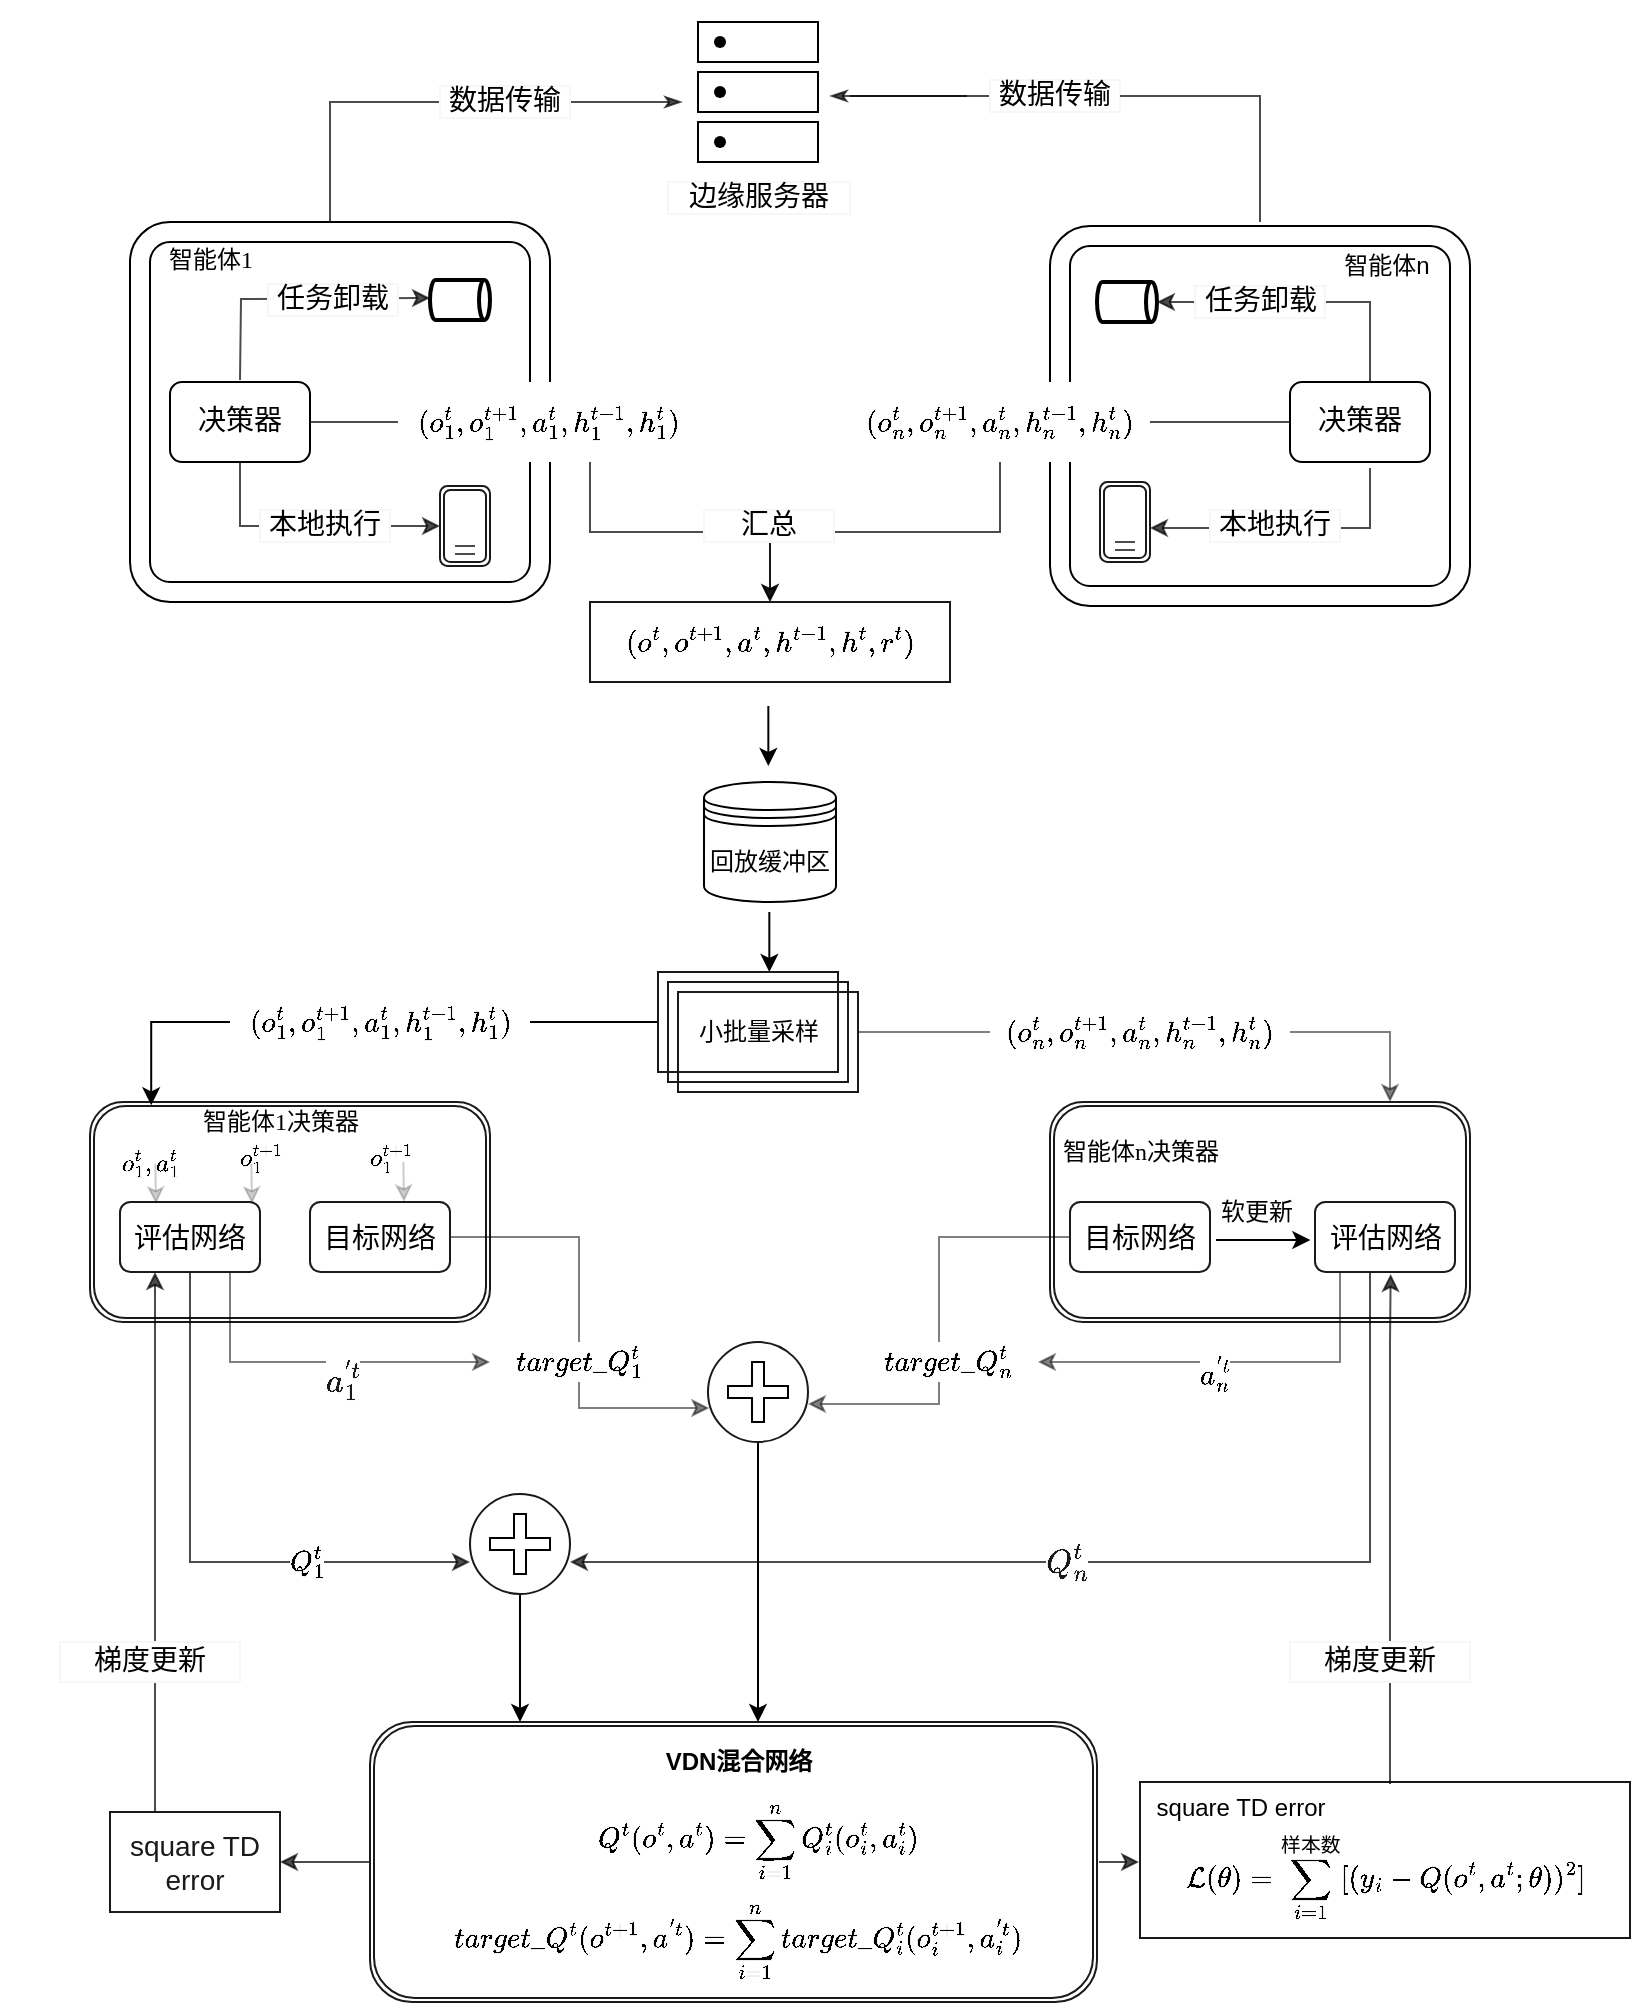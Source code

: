<mxfile version="16.6.6" type="github">
  <diagram id="8LqcWbh-K-a9OpP2giRa" name="Page-1">
    <mxGraphModel dx="948" dy="508" grid="1" gridSize="10" guides="1" tooltips="1" connect="1" arrows="1" fold="1" page="1" pageScale="1" pageWidth="827" pageHeight="1169" math="1" shadow="0">
      <root>
        <mxCell id="0" />
        <mxCell id="1" parent="0" />
        <mxCell id="VyQ1B00feMUYjvhqdVCF-3" value="回放缓冲区" style="shape=datastore;whiteSpace=wrap;html=1;" vertex="1" parent="1">
          <mxGeometry x="357" y="430" width="66" height="60" as="geometry" />
        </mxCell>
        <mxCell id="VyQ1B00feMUYjvhqdVCF-231" value="" style="edgeStyle=orthogonalEdgeStyle;rounded=0;jumpStyle=none;orthogonalLoop=1;jettySize=auto;html=1;fontFamily=Helvetica;fontSize=14;fontColor=#1A1A1A;startArrow=none;startFill=0;endArrow=classicThin;endFill=1;opacity=70;" edge="1" parent="1">
          <mxGeometry relative="1" as="geometry">
            <mxPoint x="185" y="150" as="sourcePoint" />
            <mxPoint x="346" y="90" as="targetPoint" />
            <Array as="points">
              <mxPoint x="170" y="150" />
              <mxPoint x="170" y="90" />
            </Array>
          </mxGeometry>
        </mxCell>
        <mxCell id="VyQ1B00feMUYjvhqdVCF-6" value="" style="verticalLabelPosition=bottom;verticalAlign=top;html=1;shape=mxgraph.basic.rounded_frame;dx=10;" vertex="1" parent="1">
          <mxGeometry x="70" y="150" width="210" height="190" as="geometry" />
        </mxCell>
        <mxCell id="VyQ1B00feMUYjvhqdVCF-9" value="" style="shape=waypoint;sketch=0;fillStyle=solid;size=6;pointerEvents=1;points=[];fillColor=none;resizable=0;rotatable=0;perimeter=centerPerimeter;snapToPoint=1;" vertex="1" parent="1">
          <mxGeometry x="345" y="65" width="40" height="40" as="geometry" />
        </mxCell>
        <mxCell id="VyQ1B00feMUYjvhqdVCF-11" value="" style="shape=waypoint;sketch=0;fillStyle=solid;size=6;pointerEvents=1;points=[];fillColor=none;resizable=0;rotatable=0;perimeter=centerPerimeter;snapToPoint=1;" vertex="1" parent="1">
          <mxGeometry x="345" y="40" width="40" height="40" as="geometry" />
        </mxCell>
        <mxCell id="VyQ1B00feMUYjvhqdVCF-13" value="" style="shape=waypoint;sketch=0;fillStyle=solid;size=6;pointerEvents=1;points=[];fillColor=none;resizable=0;rotatable=0;perimeter=centerPerimeter;snapToPoint=1;" vertex="1" parent="1">
          <mxGeometry x="345" y="90" width="40" height="40" as="geometry" />
        </mxCell>
        <mxCell id="VyQ1B00feMUYjvhqdVCF-14" value="" style="verticalLabelPosition=bottom;verticalAlign=top;html=1;shape=mxgraph.basic.rect;fillColor2=none;strokeWidth=1;size=20;indent=5;fillColor=none;" vertex="1" parent="1">
          <mxGeometry x="354" y="50" width="60" height="20" as="geometry" />
        </mxCell>
        <mxCell id="VyQ1B00feMUYjvhqdVCF-16" value="" style="verticalLabelPosition=bottom;verticalAlign=top;html=1;shape=mxgraph.basic.rect;fillColor2=none;strokeWidth=1;size=20;indent=0;fillColor=none;" vertex="1" parent="1">
          <mxGeometry x="354" y="75" width="60" height="20" as="geometry" />
        </mxCell>
        <mxCell id="VyQ1B00feMUYjvhqdVCF-17" value="" style="verticalLabelPosition=bottom;verticalAlign=top;html=1;shape=mxgraph.basic.rect;fillColor2=none;strokeWidth=1;size=20;indent=5;fillColor=none;" vertex="1" parent="1">
          <mxGeometry x="354" y="100" width="60" height="20" as="geometry" />
        </mxCell>
        <mxCell id="VyQ1B00feMUYjvhqdVCF-18" value="&lt;font face=&quot;Comic Sans MS&quot;&gt;智能体1&lt;/font&gt;" style="text;html=1;resizable=0;autosize=1;align=center;verticalAlign=middle;points=[];fillColor=none;strokeColor=none;rounded=0;" vertex="1" parent="1">
          <mxGeometry x="80" y="159" width="60" height="20" as="geometry" />
        </mxCell>
        <mxCell id="VyQ1B00feMUYjvhqdVCF-157" value="" style="edgeStyle=orthogonalEdgeStyle;rounded=0;jumpStyle=none;orthogonalLoop=1;jettySize=auto;html=1;fontFamily=Helvetica;fontSize=14;fontColor=#1A1A1A;opacity=70;endArrow=none;endFill=0;" edge="1" parent="1" source="VyQ1B00feMUYjvhqdVCF-19" target="VyQ1B00feMUYjvhqdVCF-25">
          <mxGeometry relative="1" as="geometry" />
        </mxCell>
        <mxCell id="VyQ1B00feMUYjvhqdVCF-19" value="&lt;font style=&quot;font-size: 14px&quot;&gt;决策器&lt;/font&gt;" style="rounded=1;whiteSpace=wrap;html=1;fontFamily=Comic Sans MS;fillColor=none;" vertex="1" parent="1">
          <mxGeometry x="90" y="230" width="70" height="40" as="geometry" />
        </mxCell>
        <mxCell id="VyQ1B00feMUYjvhqdVCF-152" value="" style="edgeStyle=orthogonalEdgeStyle;rounded=0;jumpStyle=none;orthogonalLoop=1;jettySize=auto;html=1;fontFamily=Helvetica;fontSize=14;fontColor=#1A1A1A;opacity=70;" edge="1" parent="1" source="VyQ1B00feMUYjvhqdVCF-25" target="VyQ1B00feMUYjvhqdVCF-30">
          <mxGeometry relative="1" as="geometry">
            <Array as="points">
              <mxPoint x="300" y="305" />
              <mxPoint x="390" y="305" />
            </Array>
          </mxGeometry>
        </mxCell>
        <mxCell id="VyQ1B00feMUYjvhqdVCF-25" value="$$(o_{1}^{t},o_{1}^{t+1},a_{1}^{t},h_{1}^{t-1},h_{1}^{t})$$" style="rounded=0;whiteSpace=wrap;html=1;fontFamily=Comic Sans MS;fontSize=14;shadow=0;sketch=0;glass=0;strokeColor=none;" vertex="1" parent="1">
          <mxGeometry x="204" y="230" width="150" height="40" as="geometry" />
        </mxCell>
        <mxCell id="VyQ1B00feMUYjvhqdVCF-233" value="" style="edgeStyle=orthogonalEdgeStyle;rounded=0;jumpStyle=none;orthogonalLoop=1;jettySize=auto;html=1;fontFamily=Helvetica;fontSize=14;fontColor=#1A1A1A;startArrow=none;startFill=0;endArrow=classicThin;endFill=1;opacity=70;" edge="1" parent="1">
          <mxGeometry relative="1" as="geometry">
            <mxPoint x="488.5" y="87" as="sourcePoint" />
            <mxPoint x="420" y="87" as="targetPoint" />
            <Array as="points" />
          </mxGeometry>
        </mxCell>
        <mxCell id="VyQ1B00feMUYjvhqdVCF-27" value="" style="verticalLabelPosition=bottom;verticalAlign=top;html=1;shape=mxgraph.basic.rounded_frame;dx=10;" vertex="1" parent="1">
          <mxGeometry x="530" y="152" width="210" height="190" as="geometry" />
        </mxCell>
        <mxCell id="VyQ1B00feMUYjvhqdVCF-28" value="智能体n" style="text;html=1;resizable=0;autosize=1;align=center;verticalAlign=middle;points=[];fillColor=none;strokeColor=none;rounded=0;" vertex="1" parent="1">
          <mxGeometry x="667.5" y="162" width="60" height="20" as="geometry" />
        </mxCell>
        <mxCell id="VyQ1B00feMUYjvhqdVCF-154" value="" style="edgeStyle=orthogonalEdgeStyle;rounded=0;jumpStyle=none;orthogonalLoop=1;jettySize=auto;html=1;fontFamily=Helvetica;fontSize=14;fontColor=#1A1A1A;opacity=70;" edge="1" parent="1" source="VyQ1B00feMUYjvhqdVCF-29" target="VyQ1B00feMUYjvhqdVCF-30">
          <mxGeometry relative="1" as="geometry" />
        </mxCell>
        <mxCell id="VyQ1B00feMUYjvhqdVCF-29" value="$$(o_{n}^{t},o_{n}^{t+1},a_{n}^{t},h_{n}^{t-1},h_{n}^{t})$$" style="rounded=0;whiteSpace=wrap;html=1;fontFamily=Comic Sans MS;fontSize=14;shadow=0;sketch=0;glass=0;strokeColor=none;" vertex="1" parent="1">
          <mxGeometry x="430" y="230" width="150" height="40" as="geometry" />
        </mxCell>
        <mxCell id="VyQ1B00feMUYjvhqdVCF-30" value="$$(o^{t},o^{t+1},a^{t},h^{t-1},h^{t},r^{t})$$" style="rounded=0;whiteSpace=wrap;html=1;fontFamily=Comic Sans MS;fontSize=14;shadow=0;sketch=0;glass=0;strokeColor=#1A1A1A;" vertex="1" parent="1">
          <mxGeometry x="300" y="340" width="180" height="40" as="geometry" />
        </mxCell>
        <mxCell id="VyQ1B00feMUYjvhqdVCF-31" value="" style="endArrow=classic;html=1;rounded=0;fontFamily=Helvetica;fontSize=14;" edge="1" parent="1">
          <mxGeometry width="50" height="50" relative="1" as="geometry">
            <mxPoint x="389.17" y="392" as="sourcePoint" />
            <mxPoint x="389.17" y="422" as="targetPoint" />
          </mxGeometry>
        </mxCell>
        <mxCell id="VyQ1B00feMUYjvhqdVCF-163" value="" style="edgeStyle=orthogonalEdgeStyle;rounded=0;jumpStyle=none;orthogonalLoop=1;jettySize=auto;html=1;fontFamily=Helvetica;fontSize=14;fontColor=#1A1A1A;endArrow=none;endFill=0;opacity=70;startArrow=none;startFill=0;" edge="1" parent="1" source="VyQ1B00feMUYjvhqdVCF-35" target="VyQ1B00feMUYjvhqdVCF-29">
          <mxGeometry relative="1" as="geometry" />
        </mxCell>
        <mxCell id="VyQ1B00feMUYjvhqdVCF-214" value="" style="edgeStyle=orthogonalEdgeStyle;rounded=0;jumpStyle=none;orthogonalLoop=1;jettySize=auto;html=1;fontFamily=Helvetica;fontSize=14;fontColor=#1A1A1A;startArrow=none;startFill=0;endArrow=classic;endFill=1;opacity=70;entryX=1;entryY=0.5;entryDx=0;entryDy=0;" edge="1" parent="1">
          <mxGeometry relative="1" as="geometry">
            <mxPoint x="690" y="273" as="sourcePoint" />
            <mxPoint x="580" y="303" as="targetPoint" />
            <Array as="points">
              <mxPoint x="690" y="303" />
            </Array>
          </mxGeometry>
        </mxCell>
        <mxCell id="VyQ1B00feMUYjvhqdVCF-35" value="&lt;font style=&quot;font-size: 14px&quot;&gt;决策器&lt;/font&gt;" style="rounded=1;whiteSpace=wrap;html=1;fontFamily=Comic Sans MS;fillColor=none;" vertex="1" parent="1">
          <mxGeometry x="650" y="230" width="70" height="40" as="geometry" />
        </mxCell>
        <mxCell id="VyQ1B00feMUYjvhqdVCF-36" value="" style="shape=ext;double=1;rounded=1;whiteSpace=wrap;html=1;shadow=0;glass=0;sketch=0;fontFamily=Helvetica;fontSize=14;strokeColor=#1A1A1A;fillColor=none;" vertex="1" parent="1">
          <mxGeometry x="50" y="590" width="200" height="110" as="geometry" />
        </mxCell>
        <mxCell id="VyQ1B00feMUYjvhqdVCF-89" value="" style="edgeStyle=orthogonalEdgeStyle;rounded=0;jumpStyle=none;orthogonalLoop=1;jettySize=auto;html=1;fontFamily=Helvetica;fontSize=14;opacity=70;entryX=0;entryY=0.68;entryDx=0;entryDy=0;entryPerimeter=0;" edge="1" parent="1" source="VyQ1B00feMUYjvhqdVCF-37" target="VyQ1B00feMUYjvhqdVCF-84">
          <mxGeometry relative="1" as="geometry">
            <mxPoint x="210" y="820" as="targetPoint" />
            <Array as="points">
              <mxPoint x="100" y="820" />
            </Array>
          </mxGeometry>
        </mxCell>
        <mxCell id="VyQ1B00feMUYjvhqdVCF-255" value="&lt;span style=&quot;color: rgb(0 , 0 , 0) ; font-family: &amp;#34;comic sans ms&amp;#34; ; background-color: rgb(248 , 249 , 250)&quot;&gt;$$ Q_{1}^{t}$$&lt;/span&gt;" style="edgeLabel;html=1;align=center;verticalAlign=middle;resizable=0;points=[];fontSize=14;fontFamily=Helvetica;fontColor=#1A1A1A;" vertex="1" connectable="0" parent="VyQ1B00feMUYjvhqdVCF-89">
          <mxGeometry x="0.425" relative="1" as="geometry">
            <mxPoint as="offset" />
          </mxGeometry>
        </mxCell>
        <mxCell id="VyQ1B00feMUYjvhqdVCF-101" value="" style="edgeStyle=orthogonalEdgeStyle;rounded=0;jumpStyle=none;orthogonalLoop=1;jettySize=auto;html=1;fontFamily=Helvetica;fontSize=14;opacity=50;entryX=0;entryY=0.5;entryDx=0;entryDy=0;" edge="1" parent="1" source="VyQ1B00feMUYjvhqdVCF-37" target="VyQ1B00feMUYjvhqdVCF-69">
          <mxGeometry relative="1" as="geometry">
            <mxPoint x="100" y="742.5" as="targetPoint" />
            <Array as="points">
              <mxPoint x="120" y="720" />
            </Array>
          </mxGeometry>
        </mxCell>
        <mxCell id="VyQ1B00feMUYjvhqdVCF-258" value="$$a_{1}^{&#39;t}$$" style="edgeLabel;html=1;align=center;verticalAlign=middle;resizable=0;points=[];fontSize=14;fontFamily=Helvetica;fontColor=#1A1A1A;" vertex="1" connectable="0" parent="VyQ1B00feMUYjvhqdVCF-101">
          <mxGeometry x="0.154" relative="1" as="geometry">
            <mxPoint y="8" as="offset" />
          </mxGeometry>
        </mxCell>
        <mxCell id="VyQ1B00feMUYjvhqdVCF-37" value="评估网络" style="rounded=1;whiteSpace=wrap;html=1;shadow=0;glass=0;sketch=0;fontFamily=Helvetica;fontSize=14;strokeColor=#1A1A1A;fillColor=none;" vertex="1" parent="1">
          <mxGeometry x="65" y="640" width="70" height="35" as="geometry" />
        </mxCell>
        <mxCell id="VyQ1B00feMUYjvhqdVCF-66" value="" style="edgeStyle=orthogonalEdgeStyle;rounded=0;orthogonalLoop=1;jettySize=auto;html=1;fontFamily=Helvetica;fontSize=14;entryX=0.013;entryY=0.66;entryDx=0;entryDy=0;entryPerimeter=0;jumpStyle=none;opacity=50;" edge="1" parent="1" source="VyQ1B00feMUYjvhqdVCF-39" target="VyQ1B00feMUYjvhqdVCF-59">
          <mxGeometry relative="1" as="geometry">
            <mxPoint x="195" y="742.5" as="targetPoint" />
          </mxGeometry>
        </mxCell>
        <mxCell id="VyQ1B00feMUYjvhqdVCF-39" value="目标网络" style="rounded=1;whiteSpace=wrap;html=1;shadow=0;glass=0;sketch=0;fontFamily=Helvetica;fontSize=14;strokeColor=#1A1A1A;fillColor=none;" vertex="1" parent="1">
          <mxGeometry x="160" y="640" width="70" height="35" as="geometry" />
        </mxCell>
        <mxCell id="VyQ1B00feMUYjvhqdVCF-42" value="&lt;font face=&quot;Comic Sans MS&quot;&gt;智能体1决策器&lt;/font&gt;" style="text;html=1;resizable=0;autosize=1;align=center;verticalAlign=middle;points=[];fillColor=none;strokeColor=none;rounded=0;" vertex="1" parent="1">
          <mxGeometry x="100" y="590" width="90" height="20" as="geometry" />
        </mxCell>
        <mxCell id="VyQ1B00feMUYjvhqdVCF-49" style="edgeStyle=orthogonalEdgeStyle;rounded=0;orthogonalLoop=1;jettySize=auto;html=1;exitX=0;exitY=0;exitDx=0;exitDy=25;exitPerimeter=0;entryX=0.153;entryY=0.015;entryDx=0;entryDy=0;entryPerimeter=0;fontFamily=Helvetica;fontSize=14;" edge="1" parent="1" source="VyQ1B00feMUYjvhqdVCF-43" target="VyQ1B00feMUYjvhqdVCF-36">
          <mxGeometry relative="1" as="geometry" />
        </mxCell>
        <mxCell id="VyQ1B00feMUYjvhqdVCF-79" value="" style="edgeStyle=orthogonalEdgeStyle;rounded=0;jumpStyle=none;orthogonalLoop=1;jettySize=auto;html=1;fontFamily=Helvetica;fontSize=14;opacity=50;startArrow=none;" edge="1" parent="1" source="VyQ1B00feMUYjvhqdVCF-80" target="VyQ1B00feMUYjvhqdVCF-51">
          <mxGeometry relative="1" as="geometry">
            <Array as="points">
              <mxPoint x="700" y="555" />
            </Array>
          </mxGeometry>
        </mxCell>
        <mxCell id="VyQ1B00feMUYjvhqdVCF-43" value="" style="verticalLabelPosition=bottom;verticalAlign=top;html=1;shape=mxgraph.basic.layered_rect;dx=10;outlineConnect=0;rounded=0;shadow=0;glass=0;sketch=0;fontFamily=Helvetica;fontSize=14;strokeColor=#1A1A1A;fillColor=none;" vertex="1" parent="1">
          <mxGeometry x="334" y="525" width="100" height="60" as="geometry" />
        </mxCell>
        <mxCell id="VyQ1B00feMUYjvhqdVCF-50" value="$$(o_{1}^{t},o_{1}^{t+1},a_{1}^{t},h_{1}^{t-1},h_{1}^{t})$$" style="rounded=0;whiteSpace=wrap;html=1;fontFamily=Comic Sans MS;fontSize=14;shadow=0;sketch=0;glass=0;strokeColor=none;" vertex="1" parent="1">
          <mxGeometry x="120" y="530" width="150" height="40" as="geometry" />
        </mxCell>
        <mxCell id="VyQ1B00feMUYjvhqdVCF-51" value="" style="shape=ext;double=1;rounded=1;whiteSpace=wrap;html=1;shadow=0;glass=0;sketch=0;fontFamily=Helvetica;fontSize=14;strokeColor=#1A1A1A;fillColor=none;" vertex="1" parent="1">
          <mxGeometry x="530" y="590" width="210" height="110" as="geometry" />
        </mxCell>
        <mxCell id="VyQ1B00feMUYjvhqdVCF-68" value="" style="edgeStyle=orthogonalEdgeStyle;rounded=0;jumpStyle=none;orthogonalLoop=1;jettySize=auto;html=1;fontFamily=Helvetica;fontSize=14;opacity=50;entryX=1;entryY=0.62;entryDx=0;entryDy=0;entryPerimeter=0;" edge="1" parent="1" source="VyQ1B00feMUYjvhqdVCF-52" target="VyQ1B00feMUYjvhqdVCF-59">
          <mxGeometry relative="1" as="geometry">
            <mxPoint x="480" y="810" as="targetPoint" />
          </mxGeometry>
        </mxCell>
        <mxCell id="VyQ1B00feMUYjvhqdVCF-52" value="目标网络" style="rounded=1;whiteSpace=wrap;html=1;shadow=0;glass=0;sketch=0;fontFamily=Helvetica;fontSize=14;strokeColor=#1A1A1A;fillColor=none;" vertex="1" parent="1">
          <mxGeometry x="540" y="640" width="70" height="35" as="geometry" />
        </mxCell>
        <mxCell id="VyQ1B00feMUYjvhqdVCF-105" value="" style="edgeStyle=orthogonalEdgeStyle;rounded=0;jumpStyle=none;orthogonalLoop=1;jettySize=auto;html=1;fontFamily=Helvetica;fontSize=14;opacity=50;entryX=1;entryY=0.5;entryDx=0;entryDy=0;" edge="1" parent="1" source="VyQ1B00feMUYjvhqdVCF-53" target="VyQ1B00feMUYjvhqdVCF-70">
          <mxGeometry relative="1" as="geometry">
            <mxPoint x="675" y="742.5" as="targetPoint" />
            <Array as="points">
              <mxPoint x="675" y="720" />
            </Array>
          </mxGeometry>
        </mxCell>
        <mxCell id="VyQ1B00feMUYjvhqdVCF-257" value="&lt;span style=&quot;color: rgb(0 , 0 , 0) ; font-family: &amp;#34;comic sans ms&amp;#34; ; background-color: rgb(248 , 249 , 250)&quot;&gt;$$a_{n}^{&#39;t}$$&lt;/span&gt;" style="edgeLabel;html=1;align=center;verticalAlign=middle;resizable=0;points=[];fontSize=14;fontFamily=Helvetica;fontColor=#1A1A1A;" vertex="1" connectable="0" parent="VyQ1B00feMUYjvhqdVCF-105">
          <mxGeometry x="0.109" y="-2" relative="1" as="geometry">
            <mxPoint y="8" as="offset" />
          </mxGeometry>
        </mxCell>
        <mxCell id="VyQ1B00feMUYjvhqdVCF-132" value="" style="edgeStyle=orthogonalEdgeStyle;rounded=0;jumpStyle=none;orthogonalLoop=1;jettySize=auto;html=1;fontFamily=Helvetica;fontSize=14;fontColor=#B9E0A5;opacity=70;entryX=1;entryY=0.68;entryDx=0;entryDy=0;entryPerimeter=0;" edge="1" parent="1" source="VyQ1B00feMUYjvhqdVCF-53" target="VyQ1B00feMUYjvhqdVCF-84">
          <mxGeometry relative="1" as="geometry">
            <mxPoint x="675" y="742.5" as="targetPoint" />
            <Array as="points">
              <mxPoint x="690" y="820" />
            </Array>
          </mxGeometry>
        </mxCell>
        <mxCell id="VyQ1B00feMUYjvhqdVCF-254" value="$$Q_{n}^{t}$$" style="edgeLabel;html=1;align=center;verticalAlign=middle;resizable=0;points=[];fontSize=14;fontFamily=Helvetica;fontColor=#1A1A1A;" vertex="1" connectable="0" parent="VyQ1B00feMUYjvhqdVCF-132">
          <mxGeometry x="0.339" y="-1" relative="1" as="geometry">
            <mxPoint x="68" y="1" as="offset" />
          </mxGeometry>
        </mxCell>
        <mxCell id="VyQ1B00feMUYjvhqdVCF-53" value="评估网络" style="rounded=1;whiteSpace=wrap;html=1;shadow=0;glass=0;sketch=0;fontFamily=Helvetica;fontSize=14;strokeColor=#1A1A1A;fillColor=none;" vertex="1" parent="1">
          <mxGeometry x="662.5" y="640" width="70" height="35" as="geometry" />
        </mxCell>
        <mxCell id="VyQ1B00feMUYjvhqdVCF-54" value="&lt;font face=&quot;Comic Sans MS&quot;&gt;智能体n决策器&lt;/font&gt;" style="text;html=1;resizable=0;autosize=1;align=center;verticalAlign=middle;points=[];fillColor=none;strokeColor=none;rounded=0;" vertex="1" parent="1">
          <mxGeometry x="530" y="605" width="90" height="20" as="geometry" />
        </mxCell>
        <mxCell id="VyQ1B00feMUYjvhqdVCF-136" value="" style="edgeStyle=orthogonalEdgeStyle;rounded=0;jumpStyle=none;orthogonalLoop=1;jettySize=auto;html=1;fontFamily=Helvetica;fontSize=14;fontColor=#1A1A1A;opacity=70;" edge="1" parent="1" source="VyQ1B00feMUYjvhqdVCF-55" target="VyQ1B00feMUYjvhqdVCF-135">
          <mxGeometry relative="1" as="geometry" />
        </mxCell>
        <mxCell id="VyQ1B00feMUYjvhqdVCF-55" value="" style="shape=ext;double=1;rounded=1;whiteSpace=wrap;html=1;shadow=0;glass=0;sketch=0;fontFamily=Helvetica;fontSize=14;strokeColor=#1A1A1A;fillColor=none;" vertex="1" parent="1">
          <mxGeometry x="190" y="900" width="363.5" height="140" as="geometry" />
        </mxCell>
        <mxCell id="VyQ1B00feMUYjvhqdVCF-56" value="$$Q^{t}(o^{t},a^{t}) = \sum_{i=1}^{n}Q_{i}^{t}(o_{i}^{t},a_{i}^{t})&lt;br&gt;$$" style="rounded=0;whiteSpace=wrap;html=1;fontFamily=Comic Sans MS;fontSize=14;shadow=0;sketch=0;glass=0;fillColor=none;strokeColor=none;" vertex="1" parent="1">
          <mxGeometry x="309" y="940" width="150" height="40" as="geometry" />
        </mxCell>
        <mxCell id="VyQ1B00feMUYjvhqdVCF-57" value="&lt;b&gt;VDN混合网络&lt;/b&gt;" style="text;html=1;resizable=0;autosize=1;align=center;verticalAlign=middle;points=[];fillColor=none;strokeColor=none;rounded=0;" vertex="1" parent="1">
          <mxGeometry x="329" y="910" width="90" height="20" as="geometry" />
        </mxCell>
        <mxCell id="VyQ1B00feMUYjvhqdVCF-75" value="" style="edgeStyle=orthogonalEdgeStyle;rounded=0;jumpStyle=none;orthogonalLoop=1;jettySize=auto;html=1;fontFamily=Helvetica;fontSize=14;" edge="1" parent="1" source="VyQ1B00feMUYjvhqdVCF-59" target="VyQ1B00feMUYjvhqdVCF-55">
          <mxGeometry relative="1" as="geometry">
            <Array as="points">
              <mxPoint x="384" y="870" />
              <mxPoint x="384" y="870" />
            </Array>
          </mxGeometry>
        </mxCell>
        <mxCell id="VyQ1B00feMUYjvhqdVCF-59" value="" style="ellipse;whiteSpace=wrap;html=1;aspect=fixed;rounded=0;shadow=0;glass=0;sketch=0;fontFamily=Helvetica;fontSize=14;strokeColor=#1A1A1A;fillColor=none;" vertex="1" parent="1">
          <mxGeometry x="359" y="710" width="50" height="50" as="geometry" />
        </mxCell>
        <mxCell id="VyQ1B00feMUYjvhqdVCF-60" value="" style="shape=cross;whiteSpace=wrap;html=1;rounded=0;shadow=0;glass=0;sketch=0;fontFamily=Helvetica;fontSize=14;" vertex="1" parent="1">
          <mxGeometry x="369" y="720" width="30" height="30" as="geometry" />
        </mxCell>
        <mxCell id="VyQ1B00feMUYjvhqdVCF-69" value="$$target\_ Q_{1}^{t}$$" style="rounded=0;whiteSpace=wrap;html=1;fontFamily=Comic Sans MS;fontSize=14;shadow=0;sketch=0;glass=0;strokeColor=none;" vertex="1" parent="1">
          <mxGeometry x="250" y="710" width="90" height="20" as="geometry" />
        </mxCell>
        <mxCell id="VyQ1B00feMUYjvhqdVCF-70" value="$$target\_ Q_{n}^{t}$$" style="rounded=0;whiteSpace=wrap;html=1;fontFamily=Comic Sans MS;fontSize=14;shadow=0;sketch=0;glass=0;strokeColor=none;" vertex="1" parent="1">
          <mxGeometry x="434" y="710" width="90" height="20" as="geometry" />
        </mxCell>
        <mxCell id="VyQ1B00feMUYjvhqdVCF-76" value="$$target\_Q^{t}(o^{t+1},a^{&#39;t}) = \sum_{i=1}^{n}target\_Q_{i}^{t}(o_{i}^{t+1},a_{i}^{’t})&lt;br&gt;$$" style="rounded=0;whiteSpace=wrap;html=1;fontFamily=Comic Sans MS;fontSize=14;shadow=0;sketch=0;glass=0;strokeColor=none;fillColor=none;" vertex="1" parent="1">
          <mxGeometry x="298" y="990" width="152" height="40" as="geometry" />
        </mxCell>
        <mxCell id="VyQ1B00feMUYjvhqdVCF-80" value="$$(o_{n}^{t},o_{n}^{t+1},a_{n}^{t},h_{n}^{t-1},h_{n}^{t})$$" style="rounded=0;whiteSpace=wrap;html=1;fontFamily=Comic Sans MS;fontSize=14;shadow=0;sketch=0;glass=0;strokeColor=none;" vertex="1" parent="1">
          <mxGeometry x="500" y="535" width="150" height="40" as="geometry" />
        </mxCell>
        <mxCell id="VyQ1B00feMUYjvhqdVCF-81" value="" style="edgeStyle=orthogonalEdgeStyle;rounded=0;jumpStyle=none;orthogonalLoop=1;jettySize=auto;html=1;fontFamily=Helvetica;fontSize=14;opacity=50;endArrow=none;" edge="1" parent="1" source="VyQ1B00feMUYjvhqdVCF-43" target="VyQ1B00feMUYjvhqdVCF-80">
          <mxGeometry relative="1" as="geometry">
            <mxPoint x="434" y="555" as="sourcePoint" />
            <mxPoint x="700" y="590" as="targetPoint" />
            <Array as="points" />
          </mxGeometry>
        </mxCell>
        <mxCell id="VyQ1B00feMUYjvhqdVCF-82" value="&lt;font face=&quot;Comic Sans MS&quot;&gt;小批量采样&lt;/font&gt;" style="text;html=1;resizable=0;autosize=1;align=center;verticalAlign=middle;points=[];fillColor=none;strokeColor=none;rounded=0;" vertex="1" parent="1">
          <mxGeometry x="344" y="545" width="80" height="20" as="geometry" />
        </mxCell>
        <mxCell id="VyQ1B00feMUYjvhqdVCF-83" value="" style="endArrow=classic;html=1;rounded=0;fontFamily=Helvetica;fontSize=14;" edge="1" parent="1">
          <mxGeometry width="50" height="50" relative="1" as="geometry">
            <mxPoint x="389.67" y="495" as="sourcePoint" />
            <mxPoint x="389.67" y="525" as="targetPoint" />
          </mxGeometry>
        </mxCell>
        <mxCell id="VyQ1B00feMUYjvhqdVCF-95" value="" style="edgeStyle=orthogonalEdgeStyle;rounded=0;jumpStyle=none;orthogonalLoop=1;jettySize=auto;html=1;fontFamily=Helvetica;fontSize=14;" edge="1" parent="1" source="VyQ1B00feMUYjvhqdVCF-84" target="VyQ1B00feMUYjvhqdVCF-55">
          <mxGeometry relative="1" as="geometry">
            <Array as="points">
              <mxPoint x="265" y="880" />
              <mxPoint x="265" y="880" />
            </Array>
          </mxGeometry>
        </mxCell>
        <mxCell id="VyQ1B00feMUYjvhqdVCF-84" value="" style="ellipse;whiteSpace=wrap;html=1;aspect=fixed;rounded=0;shadow=0;glass=0;sketch=0;fontFamily=Helvetica;fontSize=14;strokeColor=#1A1A1A;fillColor=none;" vertex="1" parent="1">
          <mxGeometry x="240" y="786" width="50" height="50" as="geometry" />
        </mxCell>
        <mxCell id="VyQ1B00feMUYjvhqdVCF-85" value="" style="shape=cross;whiteSpace=wrap;html=1;rounded=0;shadow=0;glass=0;sketch=0;fontFamily=Helvetica;fontSize=14;" vertex="1" parent="1">
          <mxGeometry x="250" y="796" width="30" height="30" as="geometry" />
        </mxCell>
        <mxCell id="VyQ1B00feMUYjvhqdVCF-106" value="&lt;font face=&quot;Comic Sans MS&quot;&gt;$$o_{1}^{t+1}$$&lt;/font&gt;" style="text;html=1;resizable=0;autosize=1;align=center;verticalAlign=middle;points=[];fillColor=none;strokeColor=none;rounded=0;" vertex="1" parent="1">
          <mxGeometry x="145" y="608" width="110" height="20" as="geometry" />
        </mxCell>
        <mxCell id="VyQ1B00feMUYjvhqdVCF-108" value="" style="endArrow=classic;html=1;rounded=0;fontFamily=Helvetica;fontSize=14;fontColor=#B9E0A5;opacity=20;" edge="1" parent="1">
          <mxGeometry width="50" height="50" relative="1" as="geometry">
            <mxPoint x="206.67" y="620" as="sourcePoint" />
            <mxPoint x="207" y="640" as="targetPoint" />
          </mxGeometry>
        </mxCell>
        <mxCell id="VyQ1B00feMUYjvhqdVCF-110" value="&lt;font face=&quot;Comic Sans MS&quot;&gt;$$o_{1}^{t},a_{1}^{t}$$&lt;/font&gt;" style="text;html=1;resizable=0;autosize=1;align=center;verticalAlign=middle;points=[];fillColor=none;strokeColor=none;rounded=0;" vertex="1" parent="1">
          <mxGeometry x="5" y="610" width="150" height="20" as="geometry" />
        </mxCell>
        <mxCell id="VyQ1B00feMUYjvhqdVCF-112" value="" style="endArrow=classic;html=1;rounded=0;fontFamily=Helvetica;fontSize=14;fontColor=#B9E0A5;opacity=20;" edge="1" parent="1">
          <mxGeometry width="50" height="50" relative="1" as="geometry">
            <mxPoint x="82.67" y="621" as="sourcePoint" />
            <mxPoint x="83" y="641" as="targetPoint" />
          </mxGeometry>
        </mxCell>
        <mxCell id="VyQ1B00feMUYjvhqdVCF-113" value="&lt;font face=&quot;Comic Sans MS&quot;&gt;$$o_{1}^{t+1}$$&lt;/font&gt;" style="text;html=1;resizable=0;autosize=1;align=center;verticalAlign=middle;points=[];fillColor=none;strokeColor=none;rounded=0;" vertex="1" parent="1">
          <mxGeometry x="80" y="608" width="110" height="20" as="geometry" />
        </mxCell>
        <mxCell id="VyQ1B00feMUYjvhqdVCF-114" value="" style="endArrow=classic;html=1;rounded=0;fontFamily=Helvetica;fontSize=14;fontColor=#B9E0A5;opacity=20;" edge="1" parent="1">
          <mxGeometry width="50" height="50" relative="1" as="geometry">
            <mxPoint x="130.67" y="621" as="sourcePoint" />
            <mxPoint x="131" y="641" as="targetPoint" />
          </mxGeometry>
        </mxCell>
        <mxCell id="VyQ1B00feMUYjvhqdVCF-144" value="" style="edgeStyle=orthogonalEdgeStyle;rounded=0;jumpStyle=none;orthogonalLoop=1;jettySize=auto;html=1;fontFamily=Helvetica;fontSize=14;fontColor=#1A1A1A;opacity=70;entryX=0.25;entryY=1;entryDx=0;entryDy=0;" edge="1" parent="1" source="VyQ1B00feMUYjvhqdVCF-135" target="VyQ1B00feMUYjvhqdVCF-37">
          <mxGeometry relative="1" as="geometry">
            <mxPoint x="-2.5" y="970" as="targetPoint" />
            <Array as="points">
              <mxPoint x="83" y="710" />
            </Array>
          </mxGeometry>
        </mxCell>
        <mxCell id="VyQ1B00feMUYjvhqdVCF-135" value="&lt;font color=&quot;#1a1a1a&quot;&gt;square TD error&lt;/font&gt;" style="rounded=0;whiteSpace=wrap;html=1;shadow=0;glass=0;sketch=0;fontFamily=Helvetica;fontSize=14;fontColor=#B9E0A5;strokeColor=#1A1A1A;fillColor=none;" vertex="1" parent="1">
          <mxGeometry x="60" y="945" width="85" height="50" as="geometry" />
        </mxCell>
        <mxCell id="VyQ1B00feMUYjvhqdVCF-137" value="" style="rounded=0;whiteSpace=wrap;html=1;shadow=0;glass=0;sketch=0;fontFamily=Helvetica;fontSize=14;fontColor=#B9E0A5;strokeColor=#1A1A1A;fillColor=none;" vertex="1" parent="1">
          <mxGeometry x="575" y="930" width="245" height="78" as="geometry" />
        </mxCell>
        <mxCell id="VyQ1B00feMUYjvhqdVCF-138" value="$$\mathcal{L}(\theta )=\sum_{i=1}^{样本数}[( y_{i}-Q(o^{t},a^{t};\theta ))^{2}]&amp;nbsp;&lt;br&gt;$$" style="rounded=0;whiteSpace=wrap;html=1;fontFamily=Comic Sans MS;fontSize=14;shadow=0;sketch=0;glass=0;strokeColor=none;fillColor=none;" vertex="1" parent="1">
          <mxGeometry x="622.5" y="958" width="150" height="40" as="geometry" />
        </mxCell>
        <mxCell id="VyQ1B00feMUYjvhqdVCF-139" value="square TD error" style="text;html=1;resizable=0;autosize=1;align=center;verticalAlign=middle;points=[];fillColor=none;strokeColor=none;rounded=0;" vertex="1" parent="1">
          <mxGeometry x="575" y="933" width="100" height="20" as="geometry" />
        </mxCell>
        <mxCell id="VyQ1B00feMUYjvhqdVCF-145" value="梯度更新" style="rounded=0;whiteSpace=wrap;html=1;fontFamily=Comic Sans MS;fontSize=14;shadow=0;sketch=0;glass=0;strokeColor=#F7F7F7;" vertex="1" parent="1">
          <mxGeometry x="35" y="860" width="90" height="20" as="geometry" />
        </mxCell>
        <mxCell id="VyQ1B00feMUYjvhqdVCF-149" value="" style="edgeStyle=orthogonalEdgeStyle;rounded=0;jumpStyle=none;orthogonalLoop=1;jettySize=auto;html=1;fontFamily=Helvetica;fontSize=14;fontColor=#1A1A1A;opacity=70;" edge="1" parent="1">
          <mxGeometry relative="1" as="geometry">
            <mxPoint x="554.5" y="970" as="sourcePoint" />
            <mxPoint x="574.5" y="970" as="targetPoint" />
          </mxGeometry>
        </mxCell>
        <mxCell id="VyQ1B00feMUYjvhqdVCF-150" value="" style="edgeStyle=orthogonalEdgeStyle;rounded=0;jumpStyle=none;orthogonalLoop=1;jettySize=auto;html=1;fontFamily=Helvetica;fontSize=14;fontColor=#1A1A1A;opacity=70;entryX=0.25;entryY=1;entryDx=0;entryDy=0;" edge="1" parent="1">
          <mxGeometry relative="1" as="geometry">
            <mxPoint x="700" y="931" as="sourcePoint" />
            <mxPoint x="700.33" y="676" as="targetPoint" />
            <Array as="points">
              <mxPoint x="700.83" y="711" />
            </Array>
          </mxGeometry>
        </mxCell>
        <mxCell id="VyQ1B00feMUYjvhqdVCF-151" value="梯度更新" style="rounded=0;whiteSpace=wrap;html=1;fontFamily=Comic Sans MS;fontSize=14;shadow=0;sketch=0;glass=0;strokeColor=#F7F7F7;" vertex="1" parent="1">
          <mxGeometry x="650" y="860" width="90" height="20" as="geometry" />
        </mxCell>
        <mxCell id="VyQ1B00feMUYjvhqdVCF-155" value="汇总" style="rounded=0;whiteSpace=wrap;html=1;fontFamily=Comic Sans MS;fontSize=14;shadow=0;sketch=0;glass=0;strokeColor=#F7F7F7;" vertex="1" parent="1">
          <mxGeometry x="357" y="294" width="65" height="16" as="geometry" />
        </mxCell>
        <mxCell id="VyQ1B00feMUYjvhqdVCF-194" value="" style="edgeStyle=orthogonalEdgeStyle;rounded=0;jumpStyle=none;orthogonalLoop=1;jettySize=auto;html=1;fontFamily=Helvetica;fontSize=14;fontColor=#1A1A1A;startArrow=classic;startFill=1;endArrow=none;endFill=0;opacity=70;" edge="1" parent="1" source="VyQ1B00feMUYjvhqdVCF-171" target="VyQ1B00feMUYjvhqdVCF-19">
          <mxGeometry relative="1" as="geometry" />
        </mxCell>
        <mxCell id="VyQ1B00feMUYjvhqdVCF-171" value="" style="shape=ext;double=1;rounded=1;whiteSpace=wrap;html=1;shadow=0;glass=0;sketch=0;fontFamily=Helvetica;fontSize=14;fillColor=default;strokeColor=#1A1A1A;" vertex="1" parent="1">
          <mxGeometry x="225" y="282" width="25" height="40" as="geometry" />
        </mxCell>
        <mxCell id="VyQ1B00feMUYjvhqdVCF-182" value="" style="shape=link;html=1;rounded=0;fontFamily=Helvetica;fontSize=14;fontColor=#1A1A1A;startArrow=none;startFill=0;endArrow=none;endFill=0;endSize=64;opacity=70;jumpStyle=none;" edge="1" parent="1">
          <mxGeometry width="100" relative="1" as="geometry">
            <mxPoint x="232.5" y="314" as="sourcePoint" />
            <mxPoint x="242.5" y="314" as="targetPoint" />
          </mxGeometry>
        </mxCell>
        <mxCell id="VyQ1B00feMUYjvhqdVCF-183" value="" style="shape=ext;double=1;rounded=1;whiteSpace=wrap;html=1;shadow=0;glass=0;sketch=0;fontFamily=Helvetica;fontSize=14;fillColor=default;strokeColor=#1A1A1A;" vertex="1" parent="1">
          <mxGeometry x="555" y="280" width="25" height="40" as="geometry" />
        </mxCell>
        <mxCell id="VyQ1B00feMUYjvhqdVCF-184" value="" style="shape=link;html=1;rounded=0;fontFamily=Helvetica;fontSize=14;fontColor=#1A1A1A;startArrow=none;startFill=0;endArrow=none;endFill=0;endSize=64;opacity=70;jumpStyle=none;" edge="1" parent="1">
          <mxGeometry width="100" relative="1" as="geometry">
            <mxPoint x="562.5" y="312" as="sourcePoint" />
            <mxPoint x="572.5" y="312" as="targetPoint" />
          </mxGeometry>
        </mxCell>
        <mxCell id="VyQ1B00feMUYjvhqdVCF-195" value="本地执行" style="rounded=0;whiteSpace=wrap;html=1;fontFamily=Comic Sans MS;fontSize=14;shadow=0;sketch=0;glass=0;strokeColor=#F7F7F7;" vertex="1" parent="1">
          <mxGeometry x="135" y="294" width="65" height="16" as="geometry" />
        </mxCell>
        <mxCell id="VyQ1B00feMUYjvhqdVCF-227" value="" style="edgeStyle=orthogonalEdgeStyle;rounded=0;jumpStyle=none;orthogonalLoop=1;jettySize=auto;html=1;fontFamily=Helvetica;fontSize=14;fontColor=#1A1A1A;startArrow=classic;startFill=1;endArrow=none;endFill=0;opacity=70;entryX=0.5;entryY=0;entryDx=0;entryDy=0;" edge="1" parent="1">
          <mxGeometry relative="1" as="geometry">
            <mxPoint x="220" y="188" as="sourcePoint" />
            <mxPoint x="125" y="229" as="targetPoint" />
          </mxGeometry>
        </mxCell>
        <mxCell id="VyQ1B00feMUYjvhqdVCF-197" value="" style="strokeWidth=2;html=1;shape=mxgraph.flowchart.direct_data;whiteSpace=wrap;rounded=0;shadow=0;glass=0;sketch=0;fontFamily=Helvetica;fontSize=14;fontColor=#1A1A1A;fillColor=none;" vertex="1" parent="1">
          <mxGeometry x="220" y="179" width="30" height="20" as="geometry" />
        </mxCell>
        <mxCell id="VyQ1B00feMUYjvhqdVCF-215" value="本地执行" style="rounded=0;whiteSpace=wrap;html=1;fontFamily=Comic Sans MS;fontSize=14;shadow=0;sketch=0;glass=0;strokeColor=#F7F7F7;" vertex="1" parent="1">
          <mxGeometry x="610" y="294" width="65" height="16" as="geometry" />
        </mxCell>
        <mxCell id="VyQ1B00feMUYjvhqdVCF-219" value="" style="edgeStyle=orthogonalEdgeStyle;rounded=0;jumpStyle=none;orthogonalLoop=1;jettySize=auto;html=1;fontFamily=Helvetica;fontSize=14;fontColor=#1A1A1A;startArrow=classic;startFill=1;endArrow=none;endFill=0;opacity=70;" edge="1" parent="1">
          <mxGeometry relative="1" as="geometry">
            <mxPoint x="583.5" y="190" as="sourcePoint" />
            <mxPoint x="690" y="230" as="targetPoint" />
            <Array as="points">
              <mxPoint x="690" y="190" />
            </Array>
          </mxGeometry>
        </mxCell>
        <mxCell id="VyQ1B00feMUYjvhqdVCF-216" value="" style="strokeWidth=2;html=1;shape=mxgraph.flowchart.direct_data;whiteSpace=wrap;rounded=0;shadow=0;glass=0;sketch=0;fontFamily=Helvetica;fontSize=14;fontColor=#1A1A1A;fillColor=none;" vertex="1" parent="1">
          <mxGeometry x="553.5" y="180" width="30" height="20" as="geometry" />
        </mxCell>
        <mxCell id="VyQ1B00feMUYjvhqdVCF-220" value="任务卸载" style="rounded=0;whiteSpace=wrap;html=1;fontFamily=Comic Sans MS;fontSize=14;shadow=0;sketch=0;glass=0;strokeColor=#F7F7F7;" vertex="1" parent="1">
          <mxGeometry x="602.5" y="182" width="65" height="16" as="geometry" />
        </mxCell>
        <mxCell id="VyQ1B00feMUYjvhqdVCF-228" value="任务卸载" style="rounded=0;whiteSpace=wrap;html=1;fontFamily=Comic Sans MS;fontSize=14;shadow=0;sketch=0;glass=0;strokeColor=#F7F7F7;" vertex="1" parent="1">
          <mxGeometry x="139" y="181" width="65" height="16" as="geometry" />
        </mxCell>
        <mxCell id="VyQ1B00feMUYjvhqdVCF-234" value="数据传输" style="rounded=0;whiteSpace=wrap;html=1;fontFamily=Comic Sans MS;fontSize=14;shadow=0;sketch=0;glass=0;strokeColor=#F7F7F7;" vertex="1" parent="1">
          <mxGeometry x="225" y="82" width="65" height="16" as="geometry" />
        </mxCell>
        <mxCell id="VyQ1B00feMUYjvhqdVCF-237" value="" style="edgeStyle=orthogonalEdgeStyle;rounded=0;jumpStyle=none;orthogonalLoop=1;jettySize=auto;html=1;fontFamily=Helvetica;fontSize=14;fontColor=#1A1A1A;startArrow=none;startFill=0;endArrow=none;endFill=1;opacity=70;" edge="1" parent="1" source="VyQ1B00feMUYjvhqdVCF-238">
          <mxGeometry relative="1" as="geometry">
            <mxPoint x="635" y="147" as="sourcePoint" />
            <mxPoint x="488.5" y="87" as="targetPoint" />
            <Array as="points">
              <mxPoint x="430" y="87" />
            </Array>
          </mxGeometry>
        </mxCell>
        <mxCell id="VyQ1B00feMUYjvhqdVCF-238" value="数据传输" style="rounded=0;whiteSpace=wrap;html=1;fontFamily=Comic Sans MS;fontSize=14;shadow=0;sketch=0;glass=0;strokeColor=#F7F7F7;" vertex="1" parent="1">
          <mxGeometry x="500" y="79" width="65" height="16" as="geometry" />
        </mxCell>
        <mxCell id="VyQ1B00feMUYjvhqdVCF-239" value="" style="edgeStyle=orthogonalEdgeStyle;rounded=0;jumpStyle=none;orthogonalLoop=1;jettySize=auto;html=1;fontFamily=Helvetica;fontSize=14;fontColor=#1A1A1A;startArrow=none;startFill=0;endArrow=none;endFill=1;opacity=70;" edge="1" parent="1">
          <mxGeometry relative="1" as="geometry">
            <mxPoint x="635" y="150" as="sourcePoint" />
            <mxPoint x="565" y="87" as="targetPoint" />
            <Array as="points">
              <mxPoint x="635" y="87" />
            </Array>
          </mxGeometry>
        </mxCell>
        <mxCell id="VyQ1B00feMUYjvhqdVCF-241" value="边缘服务器" style="rounded=0;whiteSpace=wrap;html=1;fontFamily=Comic Sans MS;fontSize=14;shadow=0;sketch=0;glass=0;strokeColor=#F7F7F7;" vertex="1" parent="1">
          <mxGeometry x="339" y="130" width="91" height="16" as="geometry" />
        </mxCell>
        <mxCell id="VyQ1B00feMUYjvhqdVCF-250" value="" style="endArrow=classic;html=1;rounded=0;fontFamily=Helvetica;fontSize=14;" edge="1" parent="1">
          <mxGeometry width="50" height="50" relative="1" as="geometry">
            <mxPoint x="613" y="659" as="sourcePoint" />
            <mxPoint x="660.17" y="659" as="targetPoint" />
          </mxGeometry>
        </mxCell>
        <mxCell id="VyQ1B00feMUYjvhqdVCF-251" value="&lt;font face=&quot;Comic Sans MS&quot;&gt;软更新&lt;/font&gt;" style="text;html=1;resizable=0;autosize=1;align=center;verticalAlign=middle;points=[];fillColor=none;strokeColor=none;rounded=0;" vertex="1" parent="1">
          <mxGeometry x="607.5" y="635" width="50" height="20" as="geometry" />
        </mxCell>
      </root>
    </mxGraphModel>
  </diagram>
</mxfile>
